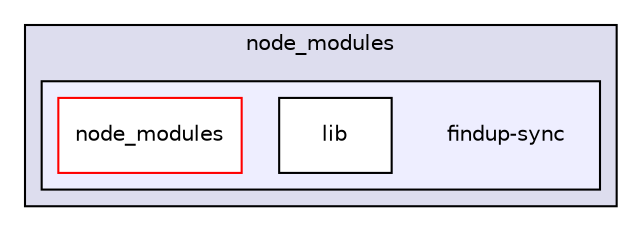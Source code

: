 digraph "gulp-src/node_modules/gulp/node_modules/liftoff/node_modules/findup-sync" {
  compound=true
  node [ fontsize="10", fontname="Helvetica"];
  edge [ labelfontsize="10", labelfontname="Helvetica"];
  subgraph clusterdir_d35284238081c6528dc0689dc34e890d {
    graph [ bgcolor="#ddddee", pencolor="black", label="node_modules" fontname="Helvetica", fontsize="10", URL="dir_d35284238081c6528dc0689dc34e890d.html"]
  subgraph clusterdir_5d515729a8d21386ff475621b9063082 {
    graph [ bgcolor="#eeeeff", pencolor="black", label="" URL="dir_5d515729a8d21386ff475621b9063082.html"];
    dir_5d515729a8d21386ff475621b9063082 [shape=plaintext label="findup-sync"];
    dir_c104ca1a1eddfed0a60422f6934a9e65 [shape=box label="lib" color="black" fillcolor="white" style="filled" URL="dir_c104ca1a1eddfed0a60422f6934a9e65.html"];
    dir_56f58c243d9e3d912f927701ca3bc888 [shape=box label="node_modules" color="red" fillcolor="white" style="filled" URL="dir_56f58c243d9e3d912f927701ca3bc888.html"];
  }
  }
}
